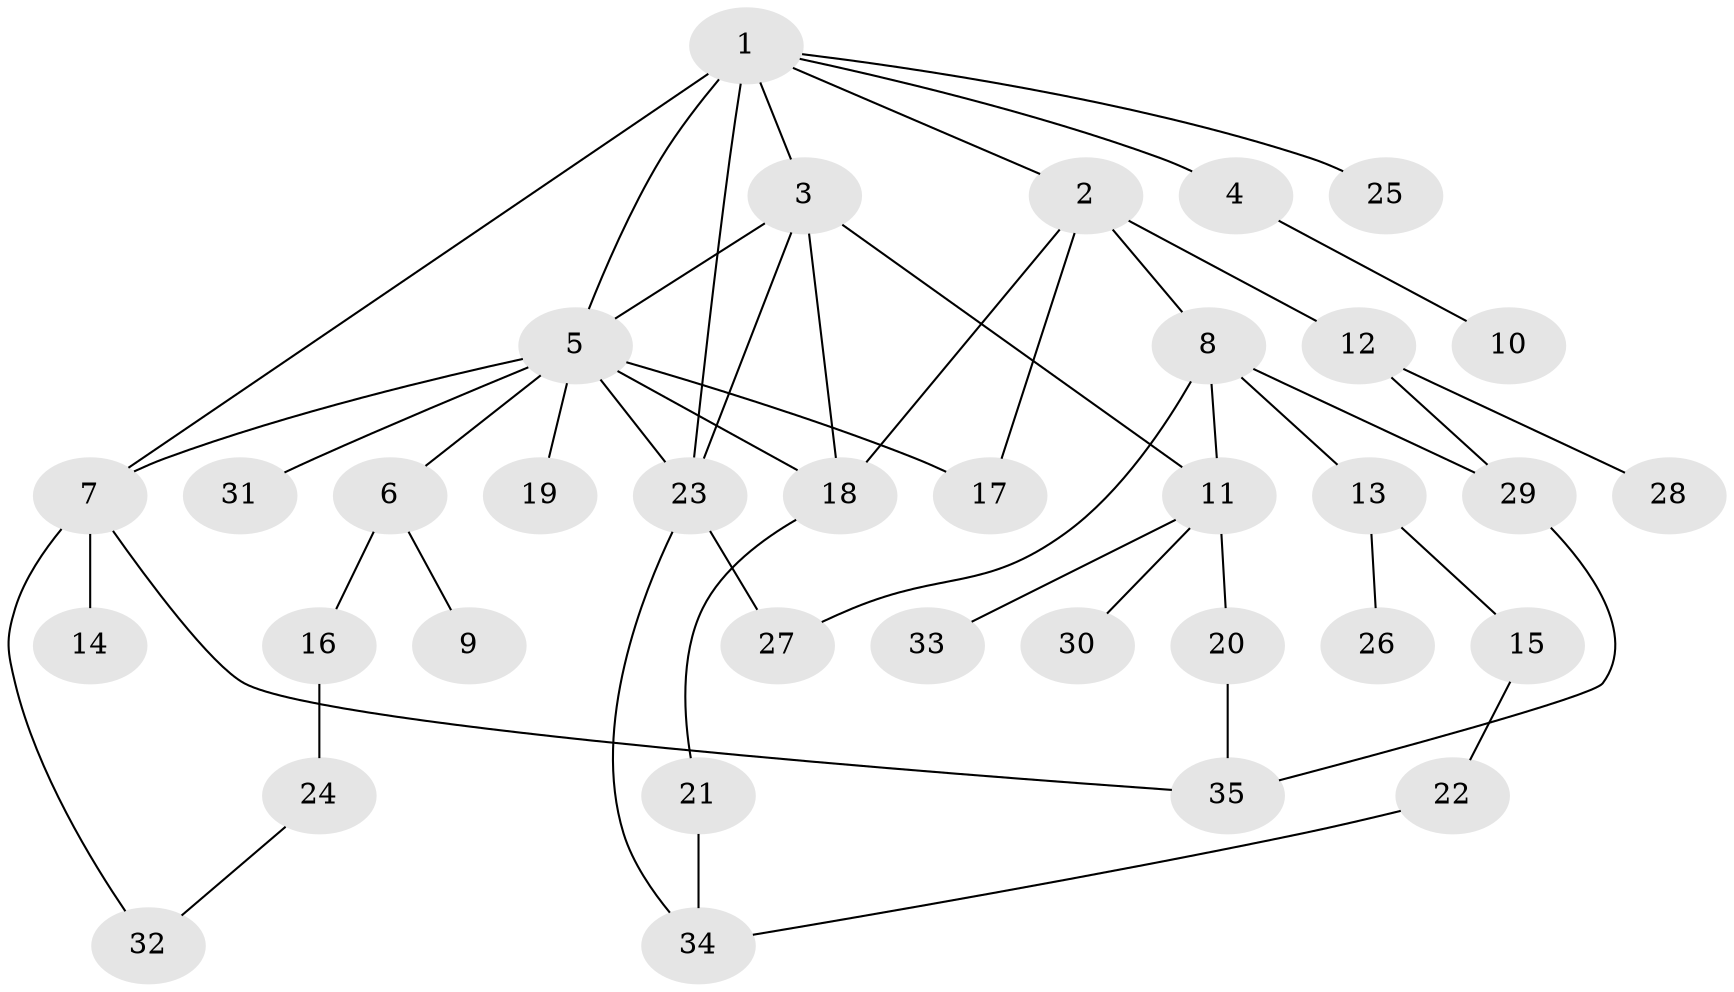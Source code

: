 // original degree distribution, {6: 0.046511627906976744, 4: 0.11627906976744186, 2: 0.32558139534883723, 9: 0.011627906976744186, 5: 0.011627906976744186, 3: 0.16279069767441862, 1: 0.32558139534883723}
// Generated by graph-tools (version 1.1) at 2025/48/03/04/25 22:48:37]
// undirected, 35 vertices, 49 edges
graph export_dot {
  node [color=gray90,style=filled];
  1;
  2;
  3;
  4;
  5;
  6;
  7;
  8;
  9;
  10;
  11;
  12;
  13;
  14;
  15;
  16;
  17;
  18;
  19;
  20;
  21;
  22;
  23;
  24;
  25;
  26;
  27;
  28;
  29;
  30;
  31;
  32;
  33;
  34;
  35;
  1 -- 2 [weight=1.0];
  1 -- 3 [weight=1.0];
  1 -- 4 [weight=1.0];
  1 -- 5 [weight=1.0];
  1 -- 7 [weight=1.0];
  1 -- 23 [weight=2.0];
  1 -- 25 [weight=1.0];
  2 -- 8 [weight=1.0];
  2 -- 12 [weight=2.0];
  2 -- 17 [weight=1.0];
  2 -- 18 [weight=1.0];
  3 -- 5 [weight=1.0];
  3 -- 11 [weight=1.0];
  3 -- 18 [weight=1.0];
  3 -- 23 [weight=1.0];
  4 -- 10 [weight=1.0];
  5 -- 6 [weight=1.0];
  5 -- 7 [weight=1.0];
  5 -- 17 [weight=1.0];
  5 -- 18 [weight=1.0];
  5 -- 19 [weight=1.0];
  5 -- 23 [weight=1.0];
  5 -- 31 [weight=1.0];
  6 -- 9 [weight=1.0];
  6 -- 16 [weight=1.0];
  7 -- 14 [weight=1.0];
  7 -- 32 [weight=1.0];
  7 -- 35 [weight=1.0];
  8 -- 11 [weight=1.0];
  8 -- 13 [weight=1.0];
  8 -- 27 [weight=1.0];
  8 -- 29 [weight=1.0];
  11 -- 20 [weight=1.0];
  11 -- 30 [weight=1.0];
  11 -- 33 [weight=1.0];
  12 -- 28 [weight=1.0];
  12 -- 29 [weight=1.0];
  13 -- 15 [weight=1.0];
  13 -- 26 [weight=1.0];
  15 -- 22 [weight=1.0];
  16 -- 24 [weight=2.0];
  18 -- 21 [weight=1.0];
  20 -- 35 [weight=1.0];
  21 -- 34 [weight=1.0];
  22 -- 34 [weight=1.0];
  23 -- 27 [weight=1.0];
  23 -- 34 [weight=1.0];
  24 -- 32 [weight=1.0];
  29 -- 35 [weight=1.0];
}
